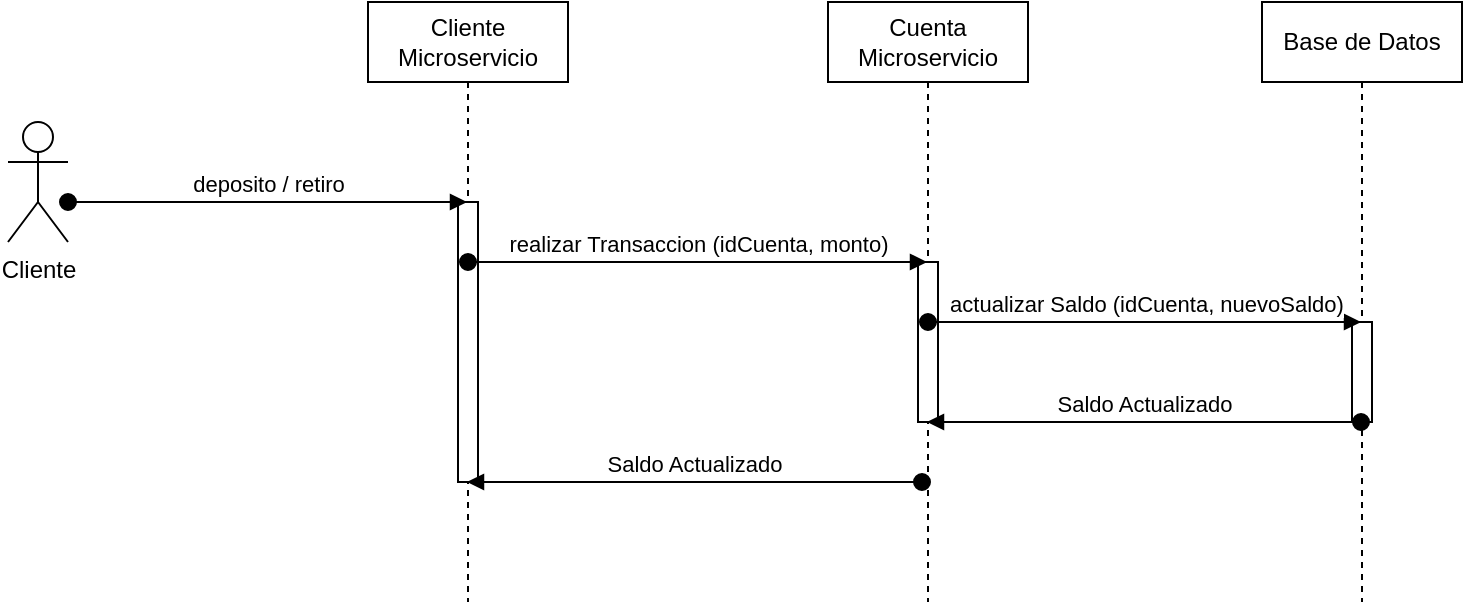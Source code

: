 <mxfile version="24.7.17">
  <diagram name="Página-1" id="QHc0eBKyLrsLQ0eGOdXP">
    <mxGraphModel grid="1" page="1" gridSize="10" guides="1" tooltips="1" connect="1" arrows="1" fold="1" pageScale="1" pageWidth="827" pageHeight="1169" math="0" shadow="0">
      <root>
        <mxCell id="0" />
        <mxCell id="1" parent="0" />
        <mxCell id="rqFt6cq0in0oHRPJG4-l-1" value="Cliente Microservicio" style="shape=umlLifeline;perimeter=lifelinePerimeter;whiteSpace=wrap;html=1;container=1;dropTarget=0;collapsible=0;recursiveResize=0;outlineConnect=0;portConstraint=eastwest;newEdgeStyle={&quot;edgeStyle&quot;:&quot;elbowEdgeStyle&quot;,&quot;elbow&quot;:&quot;vertical&quot;,&quot;curved&quot;:0,&quot;rounded&quot;:0};" vertex="1" parent="1">
          <mxGeometry x="280" y="110" width="100" height="300" as="geometry" />
        </mxCell>
        <mxCell id="rqFt6cq0in0oHRPJG4-l-10" value="" style="html=1;points=[[0,0,0,0,5],[0,1,0,0,-5],[1,0,0,0,5],[1,1,0,0,-5]];perimeter=orthogonalPerimeter;outlineConnect=0;targetShapes=umlLifeline;portConstraint=eastwest;newEdgeStyle={&quot;curved&quot;:0,&quot;rounded&quot;:0};" vertex="1" parent="rqFt6cq0in0oHRPJG4-l-1">
          <mxGeometry x="45" y="100" width="10" height="140" as="geometry" />
        </mxCell>
        <mxCell id="rqFt6cq0in0oHRPJG4-l-2" value="Cuenta Microservicio" style="shape=umlLifeline;perimeter=lifelinePerimeter;whiteSpace=wrap;html=1;container=1;dropTarget=0;collapsible=0;recursiveResize=0;outlineConnect=0;portConstraint=eastwest;newEdgeStyle={&quot;edgeStyle&quot;:&quot;elbowEdgeStyle&quot;,&quot;elbow&quot;:&quot;vertical&quot;,&quot;curved&quot;:0,&quot;rounded&quot;:0};" vertex="1" parent="1">
          <mxGeometry x="510" y="110" width="100" height="300" as="geometry" />
        </mxCell>
        <mxCell id="rqFt6cq0in0oHRPJG4-l-11" value="" style="html=1;points=[[0,0,0,0,5],[0,1,0,0,-5],[1,0,0,0,5],[1,1,0,0,-5]];perimeter=orthogonalPerimeter;outlineConnect=0;targetShapes=umlLifeline;portConstraint=eastwest;newEdgeStyle={&quot;curved&quot;:0,&quot;rounded&quot;:0};" vertex="1" parent="rqFt6cq0in0oHRPJG4-l-2">
          <mxGeometry x="45" y="130" width="10" height="80" as="geometry" />
        </mxCell>
        <mxCell id="rqFt6cq0in0oHRPJG4-l-3" value="Base de Datos" style="shape=umlLifeline;perimeter=lifelinePerimeter;whiteSpace=wrap;html=1;container=1;dropTarget=0;collapsible=0;recursiveResize=0;outlineConnect=0;portConstraint=eastwest;newEdgeStyle={&quot;edgeStyle&quot;:&quot;elbowEdgeStyle&quot;,&quot;elbow&quot;:&quot;vertical&quot;,&quot;curved&quot;:0,&quot;rounded&quot;:0};" vertex="1" parent="1">
          <mxGeometry x="727" y="110" width="100" height="300" as="geometry" />
        </mxCell>
        <mxCell id="rqFt6cq0in0oHRPJG4-l-12" value="" style="html=1;points=[[0,0,0,0,5],[0,1,0,0,-5],[1,0,0,0,5],[1,1,0,0,-5]];perimeter=orthogonalPerimeter;outlineConnect=0;targetShapes=umlLifeline;portConstraint=eastwest;newEdgeStyle={&quot;curved&quot;:0,&quot;rounded&quot;:0};" vertex="1" parent="rqFt6cq0in0oHRPJG4-l-3">
          <mxGeometry x="45" y="160" width="10" height="50" as="geometry" />
        </mxCell>
        <mxCell id="rqFt6cq0in0oHRPJG4-l-4" value="Cliente" style="shape=umlActor;html=1;verticalLabelPosition=bottom;verticalAlign=top;align=center;" vertex="1" parent="1">
          <mxGeometry x="100" y="170" width="30" height="60" as="geometry" />
        </mxCell>
        <mxCell id="rqFt6cq0in0oHRPJG4-l-5" value="deposito / retiro" style="html=1;verticalAlign=bottom;startArrow=oval;startFill=1;endArrow=block;startSize=8;curved=0;rounded=0;" edge="1" parent="1" target="rqFt6cq0in0oHRPJG4-l-1">
          <mxGeometry width="60" relative="1" as="geometry">
            <mxPoint x="130" y="210" as="sourcePoint" />
            <mxPoint x="270" y="210" as="targetPoint" />
          </mxGeometry>
        </mxCell>
        <mxCell id="rqFt6cq0in0oHRPJG4-l-6" value="realizar Transaccion (idCuenta, monto)" style="html=1;verticalAlign=bottom;startArrow=oval;startFill=1;endArrow=block;startSize=8;curved=0;rounded=0;" edge="1" parent="1" target="rqFt6cq0in0oHRPJG4-l-2">
          <mxGeometry width="60" relative="1" as="geometry">
            <mxPoint x="330" y="240" as="sourcePoint" />
            <mxPoint x="530" y="240" as="targetPoint" />
          </mxGeometry>
        </mxCell>
        <mxCell id="rqFt6cq0in0oHRPJG4-l-7" value="actualizar Saldo (idCuenta, nuevoSaldo)" style="html=1;verticalAlign=bottom;startArrow=oval;startFill=1;endArrow=block;startSize=8;curved=0;rounded=0;" edge="1" parent="1" target="rqFt6cq0in0oHRPJG4-l-3">
          <mxGeometry width="60" relative="1" as="geometry">
            <mxPoint x="560" y="270" as="sourcePoint" />
            <mxPoint x="760" y="270" as="targetPoint" />
          </mxGeometry>
        </mxCell>
        <mxCell id="rqFt6cq0in0oHRPJG4-l-8" value="Saldo Actualizado" style="html=1;verticalAlign=bottom;startArrow=oval;startFill=1;endArrow=block;startSize=8;curved=0;rounded=0;" edge="1" parent="1">
          <mxGeometry width="60" relative="1" as="geometry">
            <mxPoint x="776.5" y="320" as="sourcePoint" />
            <mxPoint x="559.5" y="320" as="targetPoint" />
          </mxGeometry>
        </mxCell>
        <mxCell id="rqFt6cq0in0oHRPJG4-l-9" value="Saldo Actualizado" style="html=1;verticalAlign=bottom;startArrow=oval;startFill=1;endArrow=block;startSize=8;curved=0;rounded=0;" edge="1" parent="1">
          <mxGeometry width="60" relative="1" as="geometry">
            <mxPoint x="557" y="350" as="sourcePoint" />
            <mxPoint x="329.5" y="350" as="targetPoint" />
          </mxGeometry>
        </mxCell>
      </root>
    </mxGraphModel>
  </diagram>
</mxfile>
